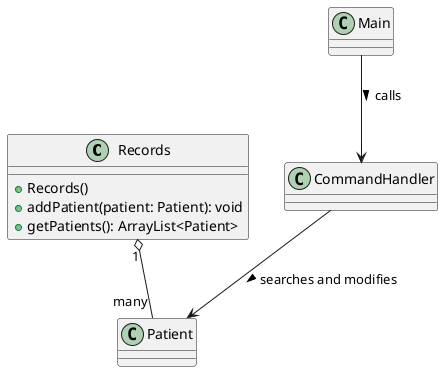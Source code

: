 @startuml
'https://plantuml.com/class-diagram

class Records {
+Records()
+addPatient(patient: Patient): void
+getPatients(): ArrayList<Patient>
}

class Patient {}
class Main {}
class Records {}
class CommandHandler {}

Main --> CommandHandler : calls >
CommandHandler --> Patient : searches and modifies >
Records "1" o-- "many" Patient


@enduml
